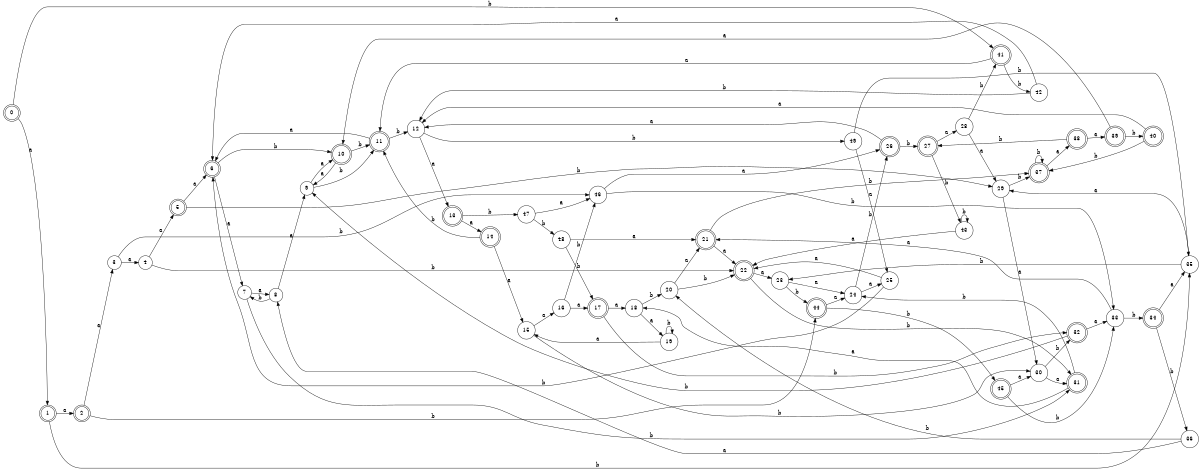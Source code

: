 digraph n40_10 {
__start0 [label="" shape="none"];

rankdir=LR;
size="8,5";

s0 [style="rounded,filled", color="black", fillcolor="white" shape="doublecircle", label="0"];
s1 [style="rounded,filled", color="black", fillcolor="white" shape="doublecircle", label="1"];
s2 [style="rounded,filled", color="black", fillcolor="white" shape="doublecircle", label="2"];
s3 [style="filled", color="black", fillcolor="white" shape="circle", label="3"];
s4 [style="filled", color="black", fillcolor="white" shape="circle", label="4"];
s5 [style="rounded,filled", color="black", fillcolor="white" shape="doublecircle", label="5"];
s6 [style="rounded,filled", color="black", fillcolor="white" shape="doublecircle", label="6"];
s7 [style="filled", color="black", fillcolor="white" shape="circle", label="7"];
s8 [style="filled", color="black", fillcolor="white" shape="circle", label="8"];
s9 [style="filled", color="black", fillcolor="white" shape="circle", label="9"];
s10 [style="rounded,filled", color="black", fillcolor="white" shape="doublecircle", label="10"];
s11 [style="rounded,filled", color="black", fillcolor="white" shape="doublecircle", label="11"];
s12 [style="filled", color="black", fillcolor="white" shape="circle", label="12"];
s13 [style="rounded,filled", color="black", fillcolor="white" shape="doublecircle", label="13"];
s14 [style="rounded,filled", color="black", fillcolor="white" shape="doublecircle", label="14"];
s15 [style="filled", color="black", fillcolor="white" shape="circle", label="15"];
s16 [style="filled", color="black", fillcolor="white" shape="circle", label="16"];
s17 [style="rounded,filled", color="black", fillcolor="white" shape="doublecircle", label="17"];
s18 [style="filled", color="black", fillcolor="white" shape="circle", label="18"];
s19 [style="filled", color="black", fillcolor="white" shape="circle", label="19"];
s20 [style="filled", color="black", fillcolor="white" shape="circle", label="20"];
s21 [style="rounded,filled", color="black", fillcolor="white" shape="doublecircle", label="21"];
s22 [style="rounded,filled", color="black", fillcolor="white" shape="doublecircle", label="22"];
s23 [style="filled", color="black", fillcolor="white" shape="circle", label="23"];
s24 [style="filled", color="black", fillcolor="white" shape="circle", label="24"];
s25 [style="filled", color="black", fillcolor="white" shape="circle", label="25"];
s26 [style="rounded,filled", color="black", fillcolor="white" shape="doublecircle", label="26"];
s27 [style="rounded,filled", color="black", fillcolor="white" shape="doublecircle", label="27"];
s28 [style="filled", color="black", fillcolor="white" shape="circle", label="28"];
s29 [style="filled", color="black", fillcolor="white" shape="circle", label="29"];
s30 [style="filled", color="black", fillcolor="white" shape="circle", label="30"];
s31 [style="rounded,filled", color="black", fillcolor="white" shape="doublecircle", label="31"];
s32 [style="rounded,filled", color="black", fillcolor="white" shape="doublecircle", label="32"];
s33 [style="filled", color="black", fillcolor="white" shape="circle", label="33"];
s34 [style="rounded,filled", color="black", fillcolor="white" shape="doublecircle", label="34"];
s35 [style="filled", color="black", fillcolor="white" shape="circle", label="35"];
s36 [style="filled", color="black", fillcolor="white" shape="circle", label="36"];
s37 [style="rounded,filled", color="black", fillcolor="white" shape="doublecircle", label="37"];
s38 [style="rounded,filled", color="black", fillcolor="white" shape="doublecircle", label="38"];
s39 [style="rounded,filled", color="black", fillcolor="white" shape="doublecircle", label="39"];
s40 [style="rounded,filled", color="black", fillcolor="white" shape="doublecircle", label="40"];
s41 [style="rounded,filled", color="black", fillcolor="white" shape="doublecircle", label="41"];
s42 [style="filled", color="black", fillcolor="white" shape="circle", label="42"];
s43 [style="filled", color="black", fillcolor="white" shape="circle", label="43"];
s44 [style="rounded,filled", color="black", fillcolor="white" shape="doublecircle", label="44"];
s45 [style="rounded,filled", color="black", fillcolor="white" shape="doublecircle", label="45"];
s46 [style="filled", color="black", fillcolor="white" shape="circle", label="46"];
s47 [style="filled", color="black", fillcolor="white" shape="circle", label="47"];
s48 [style="filled", color="black", fillcolor="white" shape="circle", label="48"];
s49 [style="filled", color="black", fillcolor="white" shape="circle", label="49"];
s0 -> s1 [label="a"];
s0 -> s41 [label="b"];
s1 -> s2 [label="a"];
s1 -> s35 [label="b"];
s2 -> s3 [label="a"];
s2 -> s44 [label="b"];
s3 -> s4 [label="a"];
s3 -> s46 [label="b"];
s4 -> s5 [label="a"];
s4 -> s22 [label="b"];
s5 -> s6 [label="a"];
s5 -> s29 [label="b"];
s6 -> s7 [label="a"];
s6 -> s10 [label="b"];
s7 -> s8 [label="a"];
s7 -> s31 [label="b"];
s8 -> s9 [label="a"];
s8 -> s7 [label="b"];
s9 -> s10 [label="a"];
s9 -> s11 [label="b"];
s10 -> s9 [label="a"];
s10 -> s11 [label="b"];
s11 -> s6 [label="a"];
s11 -> s12 [label="b"];
s12 -> s13 [label="a"];
s12 -> s49 [label="b"];
s13 -> s14 [label="a"];
s13 -> s47 [label="b"];
s14 -> s15 [label="a"];
s14 -> s11 [label="b"];
s15 -> s16 [label="a"];
s15 -> s30 [label="b"];
s16 -> s17 [label="a"];
s16 -> s46 [label="b"];
s17 -> s18 [label="a"];
s17 -> s32 [label="b"];
s18 -> s19 [label="a"];
s18 -> s20 [label="b"];
s19 -> s15 [label="a"];
s19 -> s19 [label="b"];
s20 -> s21 [label="a"];
s20 -> s22 [label="b"];
s21 -> s22 [label="a"];
s21 -> s37 [label="b"];
s22 -> s23 [label="a"];
s22 -> s31 [label="b"];
s23 -> s24 [label="a"];
s23 -> s44 [label="b"];
s24 -> s25 [label="a"];
s24 -> s26 [label="b"];
s25 -> s22 [label="a"];
s25 -> s6 [label="b"];
s26 -> s12 [label="a"];
s26 -> s27 [label="b"];
s27 -> s28 [label="a"];
s27 -> s43 [label="b"];
s28 -> s29 [label="a"];
s28 -> s41 [label="b"];
s29 -> s30 [label="a"];
s29 -> s37 [label="b"];
s30 -> s31 [label="a"];
s30 -> s32 [label="b"];
s31 -> s18 [label="a"];
s31 -> s24 [label="b"];
s32 -> s33 [label="a"];
s32 -> s9 [label="b"];
s33 -> s21 [label="a"];
s33 -> s34 [label="b"];
s34 -> s35 [label="a"];
s34 -> s36 [label="b"];
s35 -> s29 [label="a"];
s35 -> s23 [label="b"];
s36 -> s8 [label="a"];
s36 -> s20 [label="b"];
s37 -> s38 [label="a"];
s37 -> s37 [label="b"];
s38 -> s39 [label="a"];
s38 -> s27 [label="b"];
s39 -> s10 [label="a"];
s39 -> s40 [label="b"];
s40 -> s12 [label="a"];
s40 -> s37 [label="b"];
s41 -> s11 [label="a"];
s41 -> s42 [label="b"];
s42 -> s6 [label="a"];
s42 -> s12 [label="b"];
s43 -> s22 [label="a"];
s43 -> s43 [label="b"];
s44 -> s24 [label="a"];
s44 -> s45 [label="b"];
s45 -> s30 [label="a"];
s45 -> s33 [label="b"];
s46 -> s26 [label="a"];
s46 -> s33 [label="b"];
s47 -> s46 [label="a"];
s47 -> s48 [label="b"];
s48 -> s21 [label="a"];
s48 -> s17 [label="b"];
s49 -> s25 [label="a"];
s49 -> s35 [label="b"];

}